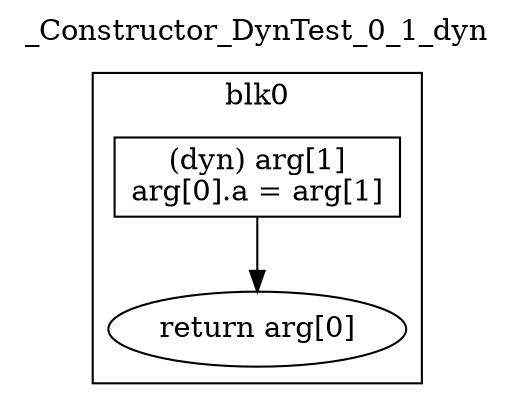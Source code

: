 digraph {
  rankdir=TB;
  b0_l0 -> b0_ret
  b0_l0 [label="(dyn) arg[1]\narg[0].a = arg[1]\n", shape=box]
  b0_ret [label="return arg[0]"]
  subgraph cluster_b0 {
    label = "blk0";
    b0_l0;
    b0_ret;
  }
  labelloc="t"
  label="_Constructor_DynTest_0_1_dyn"
}